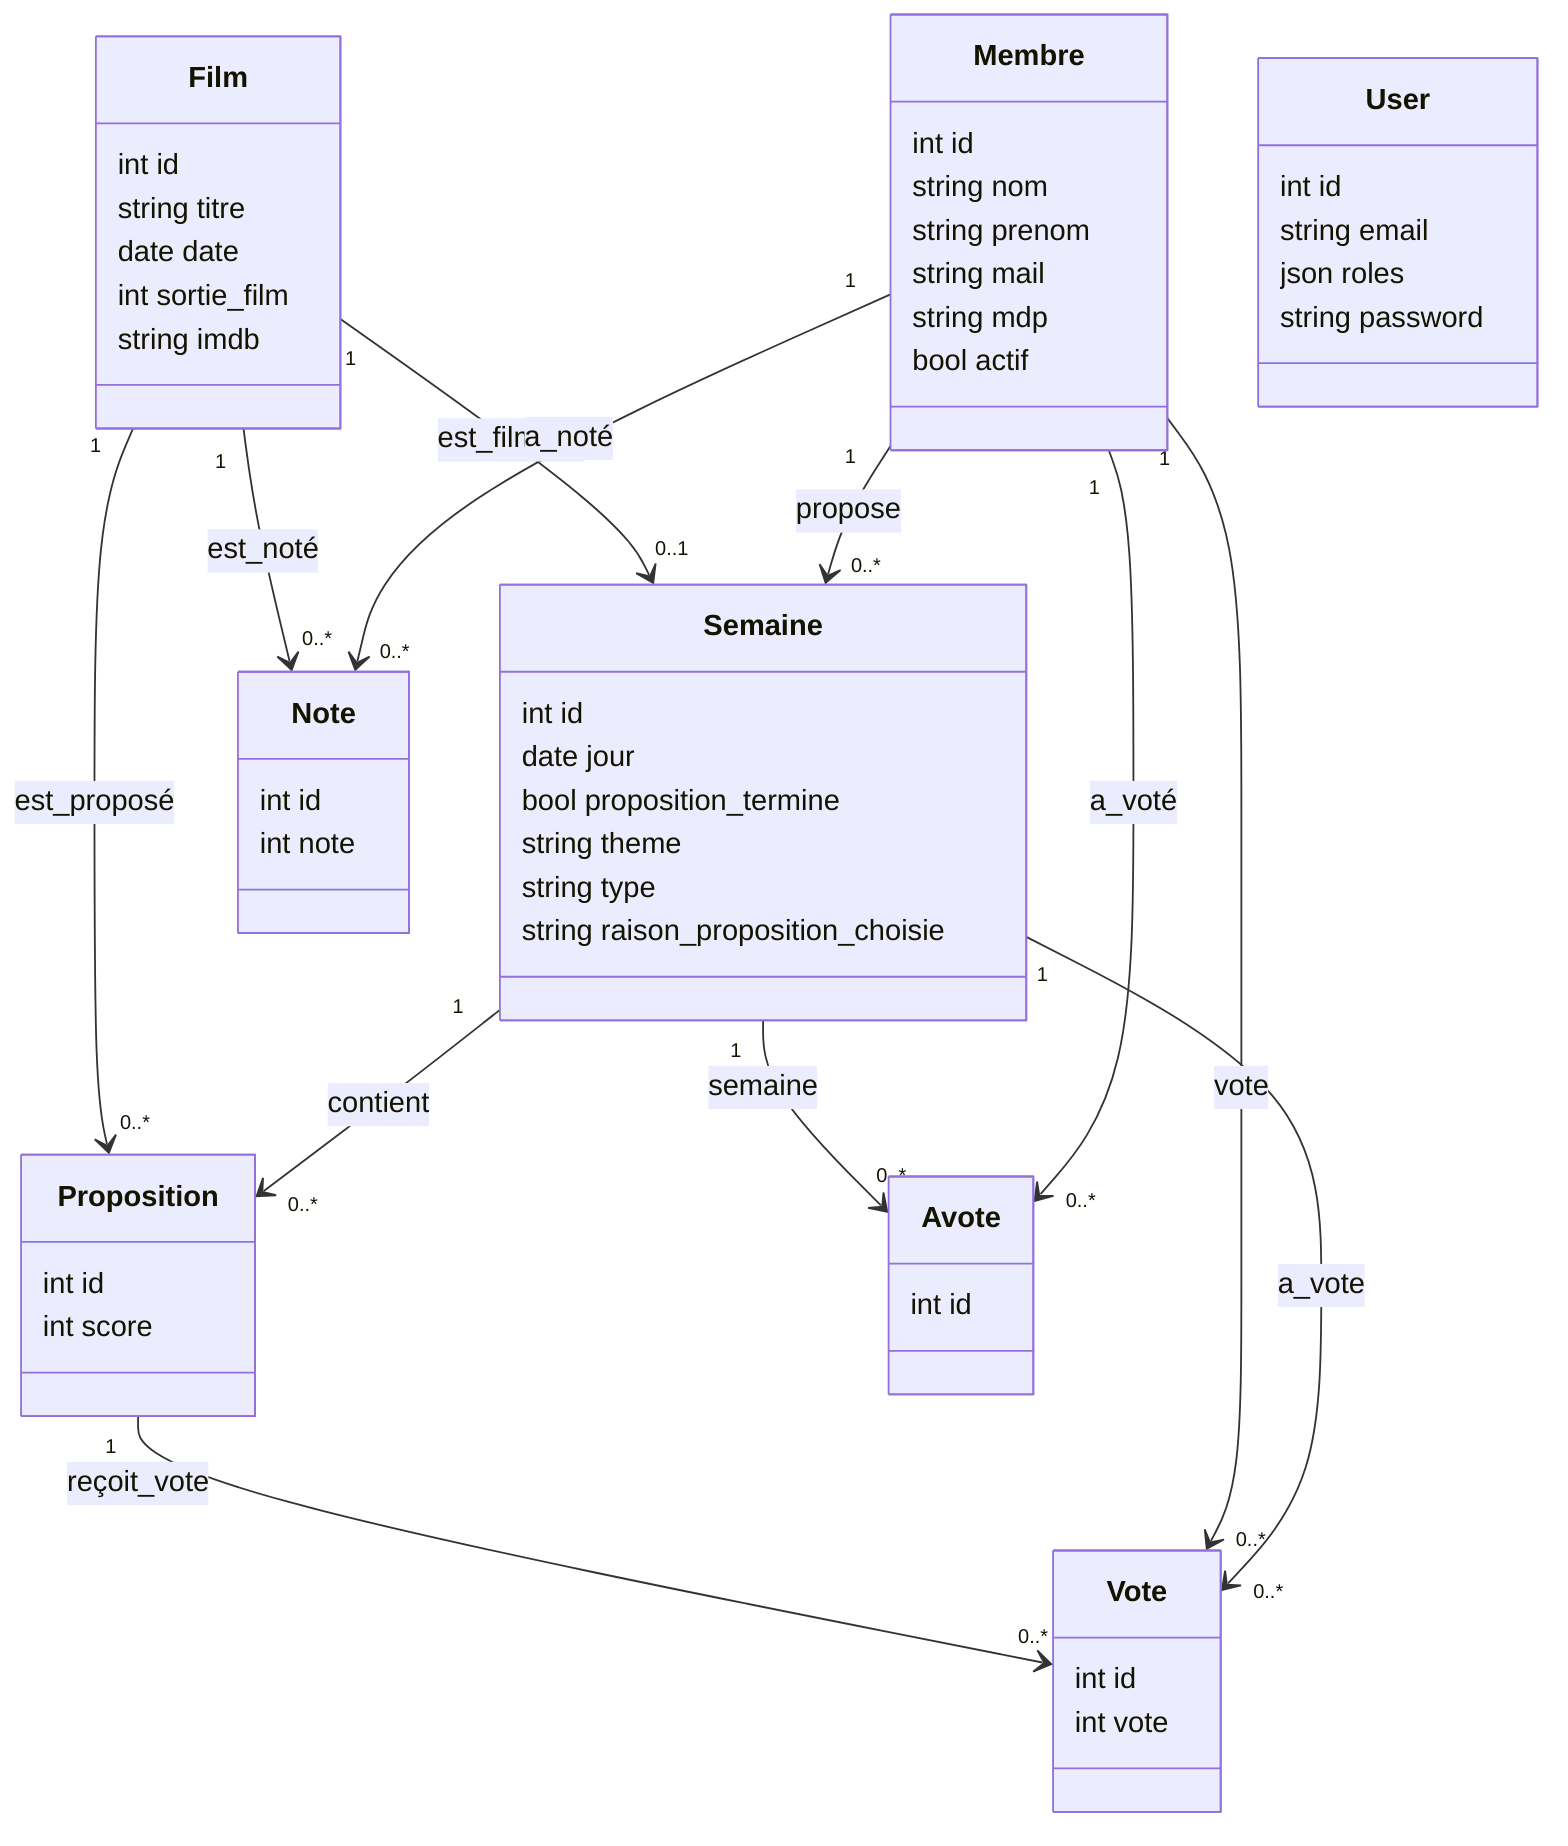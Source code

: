 classDiagram

class Membre {
  int id
  string nom
  string prenom
  string mail
  string mdp
  bool actif
}

class Film {
  int id
  string titre
  date date
  int sortie_film
  string imdb
}

class Semaine {
  int id
  date jour
  bool proposition_termine
  string theme
  string type
  string raison_proposition_choisie
}

class Proposition {
  int id
  int score
}

class Vote {
  int id
  int vote
}

class Note {
  int id
  int note
}

class Avote {
  int id
}

class User {
  int id
  string email
  json roles
  string password
}

%% Relations

Membre "1" --> "0..*" Semaine : propose
Film "1" --> "0..1" Semaine : est_film_vu
Membre "1" --> "0..*" Avote : a_voté
Semaine "1" --> "0..*" Avote : semaine
Semaine "1" --> "0..*" Vote : a_vote
Membre "1" --> "0..*" Vote : vote
Proposition "1" --> "0..*" Vote : reçoit_vote
Semaine "1" --> "0..*" Proposition : contient
Film "1" --> "0..*" Proposition : est_proposé
Membre "1" --> "0..*" Note : a_noté
Film "1" --> "0..*" Note : est_noté